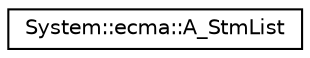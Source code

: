 digraph G
{
  edge [fontname="Helvetica",fontsize="10",labelfontname="Helvetica",labelfontsize="10"];
  node [fontname="Helvetica",fontsize="10",shape=record];
  rankdir="LR";
  Node1 [label="System::ecma::A_StmList",height=0.2,width=0.4,color="black", fillcolor="white", style="filled",URL="$class_system_1_1ecma_1_1_a___stm_list.html"];
}
